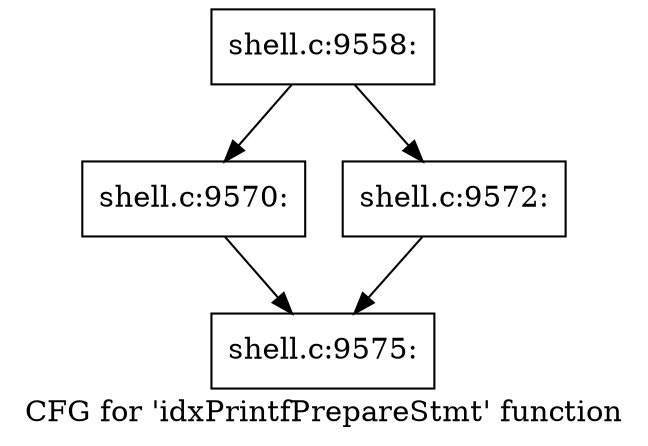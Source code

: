 digraph "CFG for 'idxPrintfPrepareStmt' function" {
	label="CFG for 'idxPrintfPrepareStmt' function";

	Node0x560276be6fc0 [shape=record,label="{shell.c:9558:}"];
	Node0x560276be6fc0 -> Node0x560276beec30;
	Node0x560276be6fc0 -> Node0x560276beecd0;
	Node0x560276beec30 [shape=record,label="{shell.c:9570:}"];
	Node0x560276beec30 -> Node0x560276beec80;
	Node0x560276beecd0 [shape=record,label="{shell.c:9572:}"];
	Node0x560276beecd0 -> Node0x560276beec80;
	Node0x560276beec80 [shape=record,label="{shell.c:9575:}"];
}
